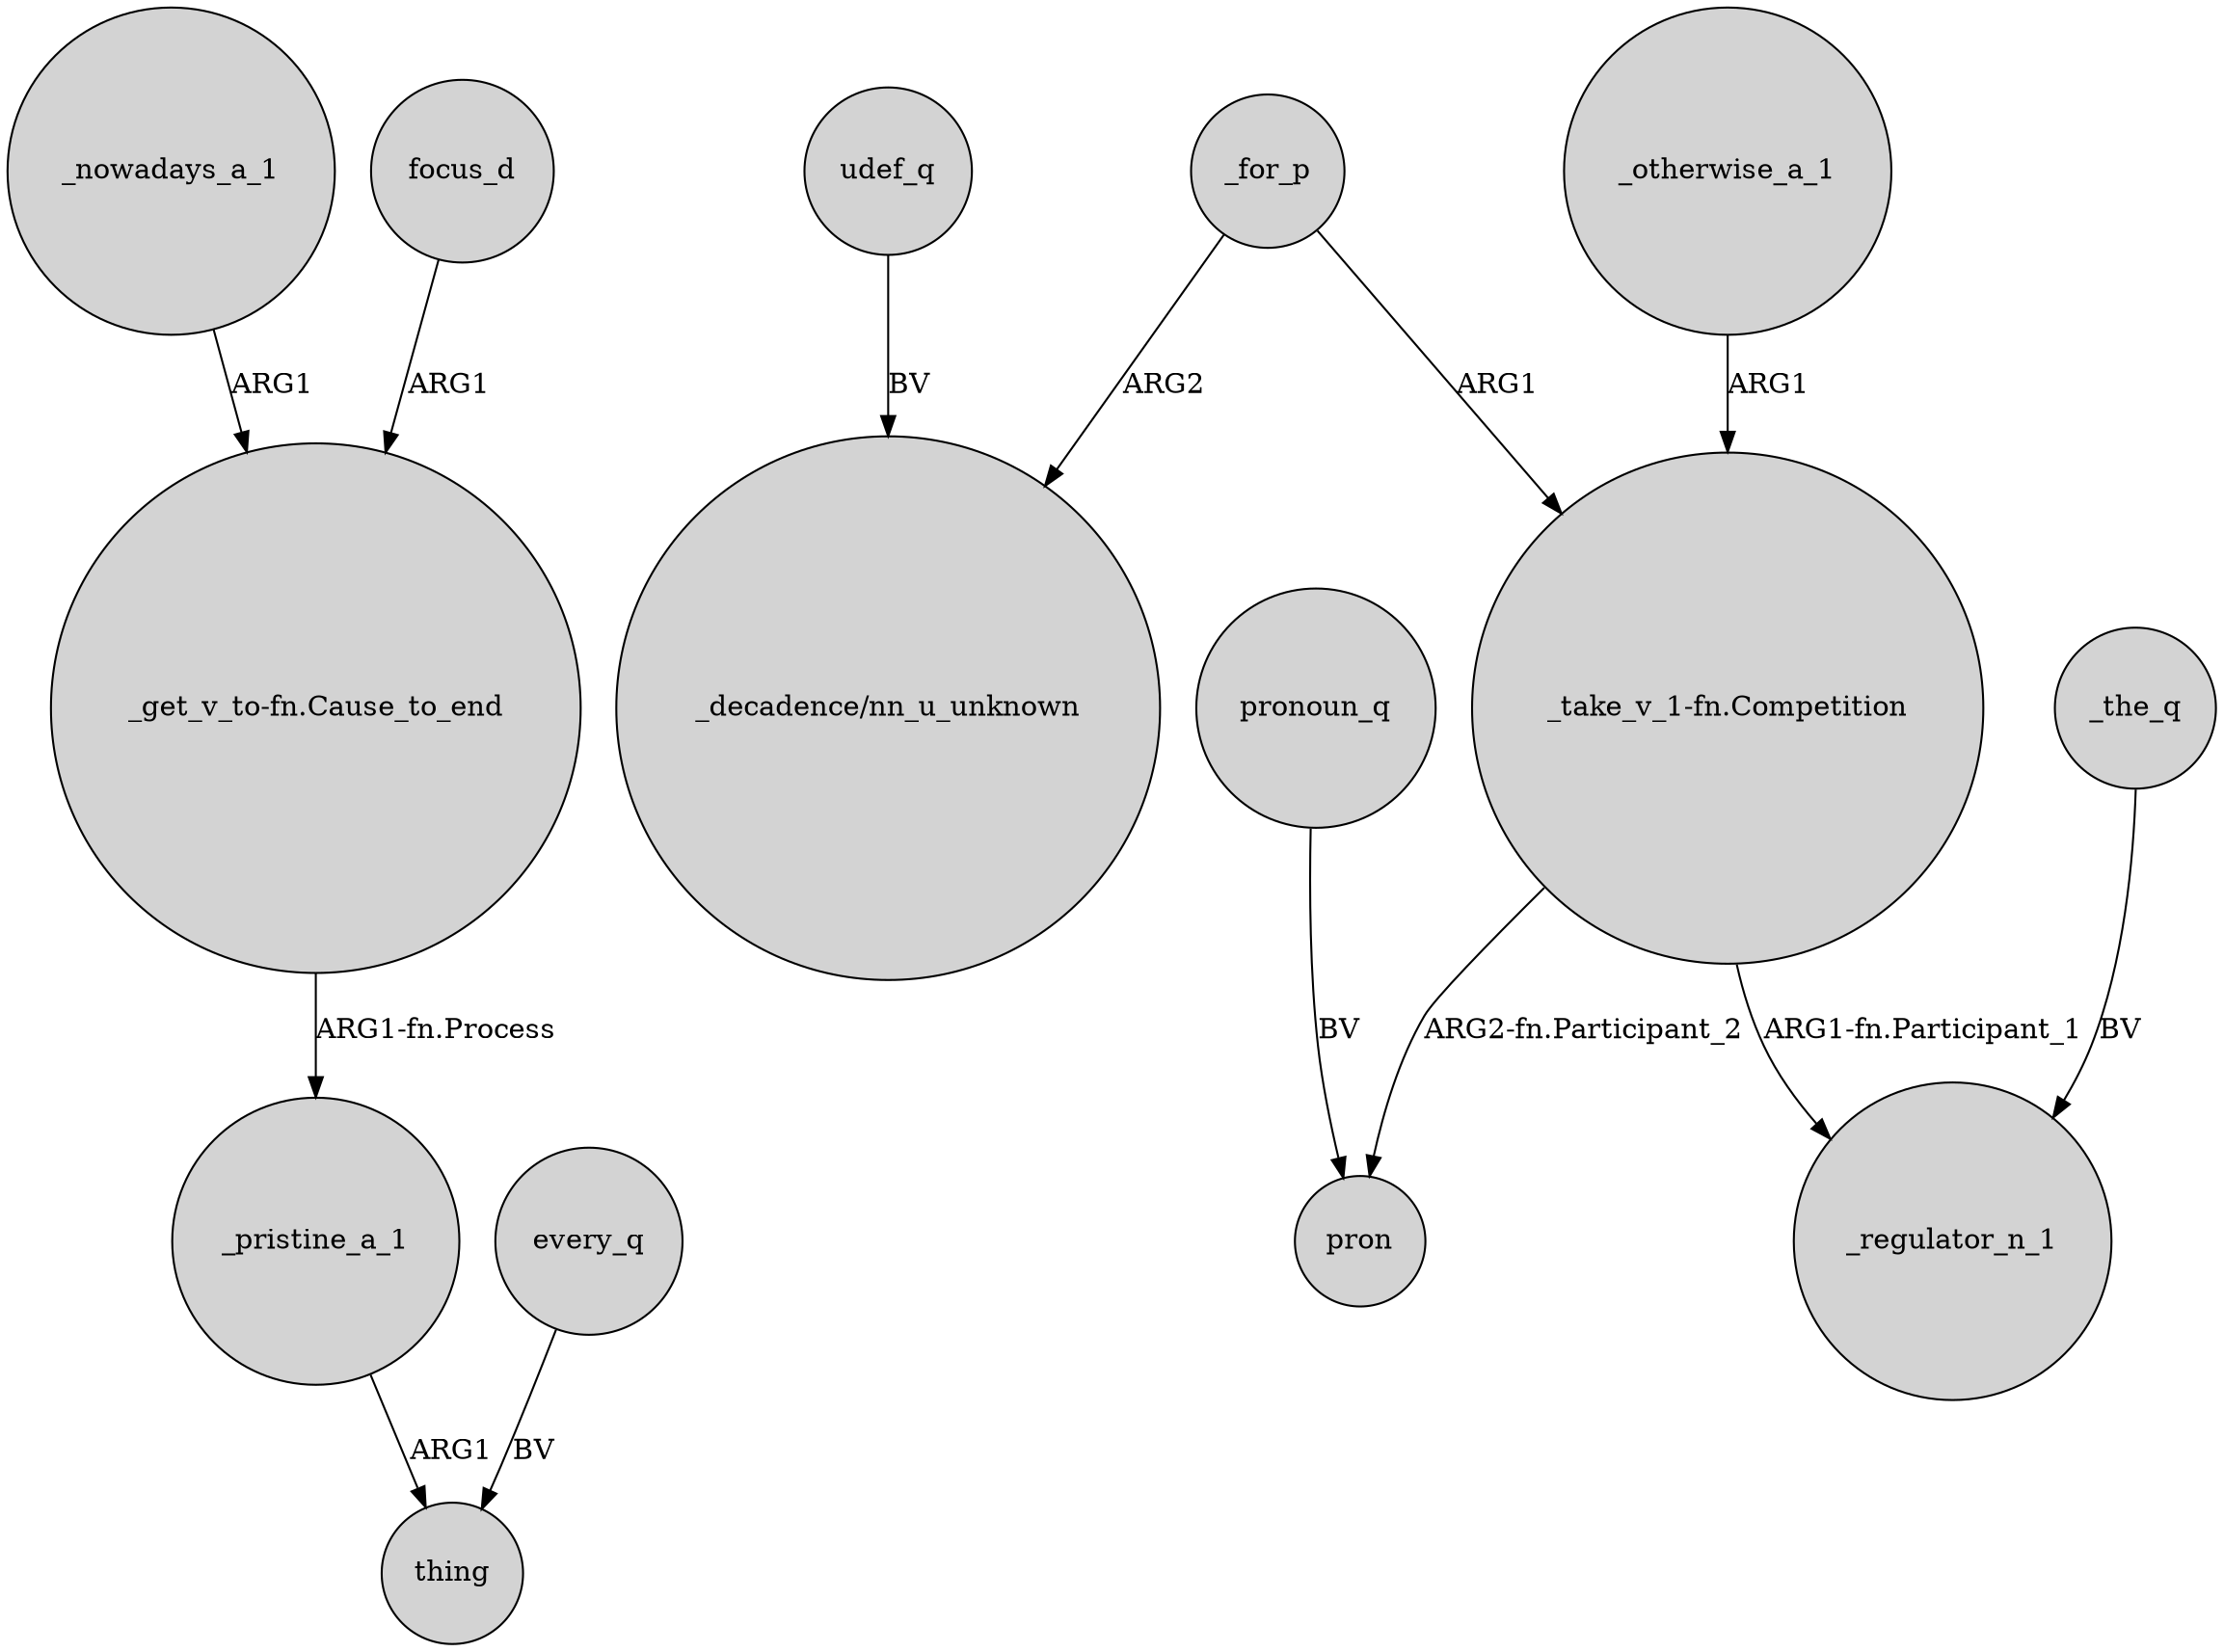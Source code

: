 digraph {
	node [shape=circle style=filled]
	_nowadays_a_1 -> "_get_v_to-fn.Cause_to_end" [label=ARG1]
	udef_q -> "_decadence/nn_u_unknown" [label=BV]
	_pristine_a_1 -> thing [label=ARG1]
	"_take_v_1-fn.Competition" -> pron [label="ARG2-fn.Participant_2"]
	"_take_v_1-fn.Competition" -> _regulator_n_1 [label="ARG1-fn.Participant_1"]
	_for_p -> "_take_v_1-fn.Competition" [label=ARG1]
	_for_p -> "_decadence/nn_u_unknown" [label=ARG2]
	"_get_v_to-fn.Cause_to_end" -> _pristine_a_1 [label="ARG1-fn.Process"]
	pronoun_q -> pron [label=BV]
	every_q -> thing [label=BV]
	_the_q -> _regulator_n_1 [label=BV]
	focus_d -> "_get_v_to-fn.Cause_to_end" [label=ARG1]
	_otherwise_a_1 -> "_take_v_1-fn.Competition" [label=ARG1]
}
